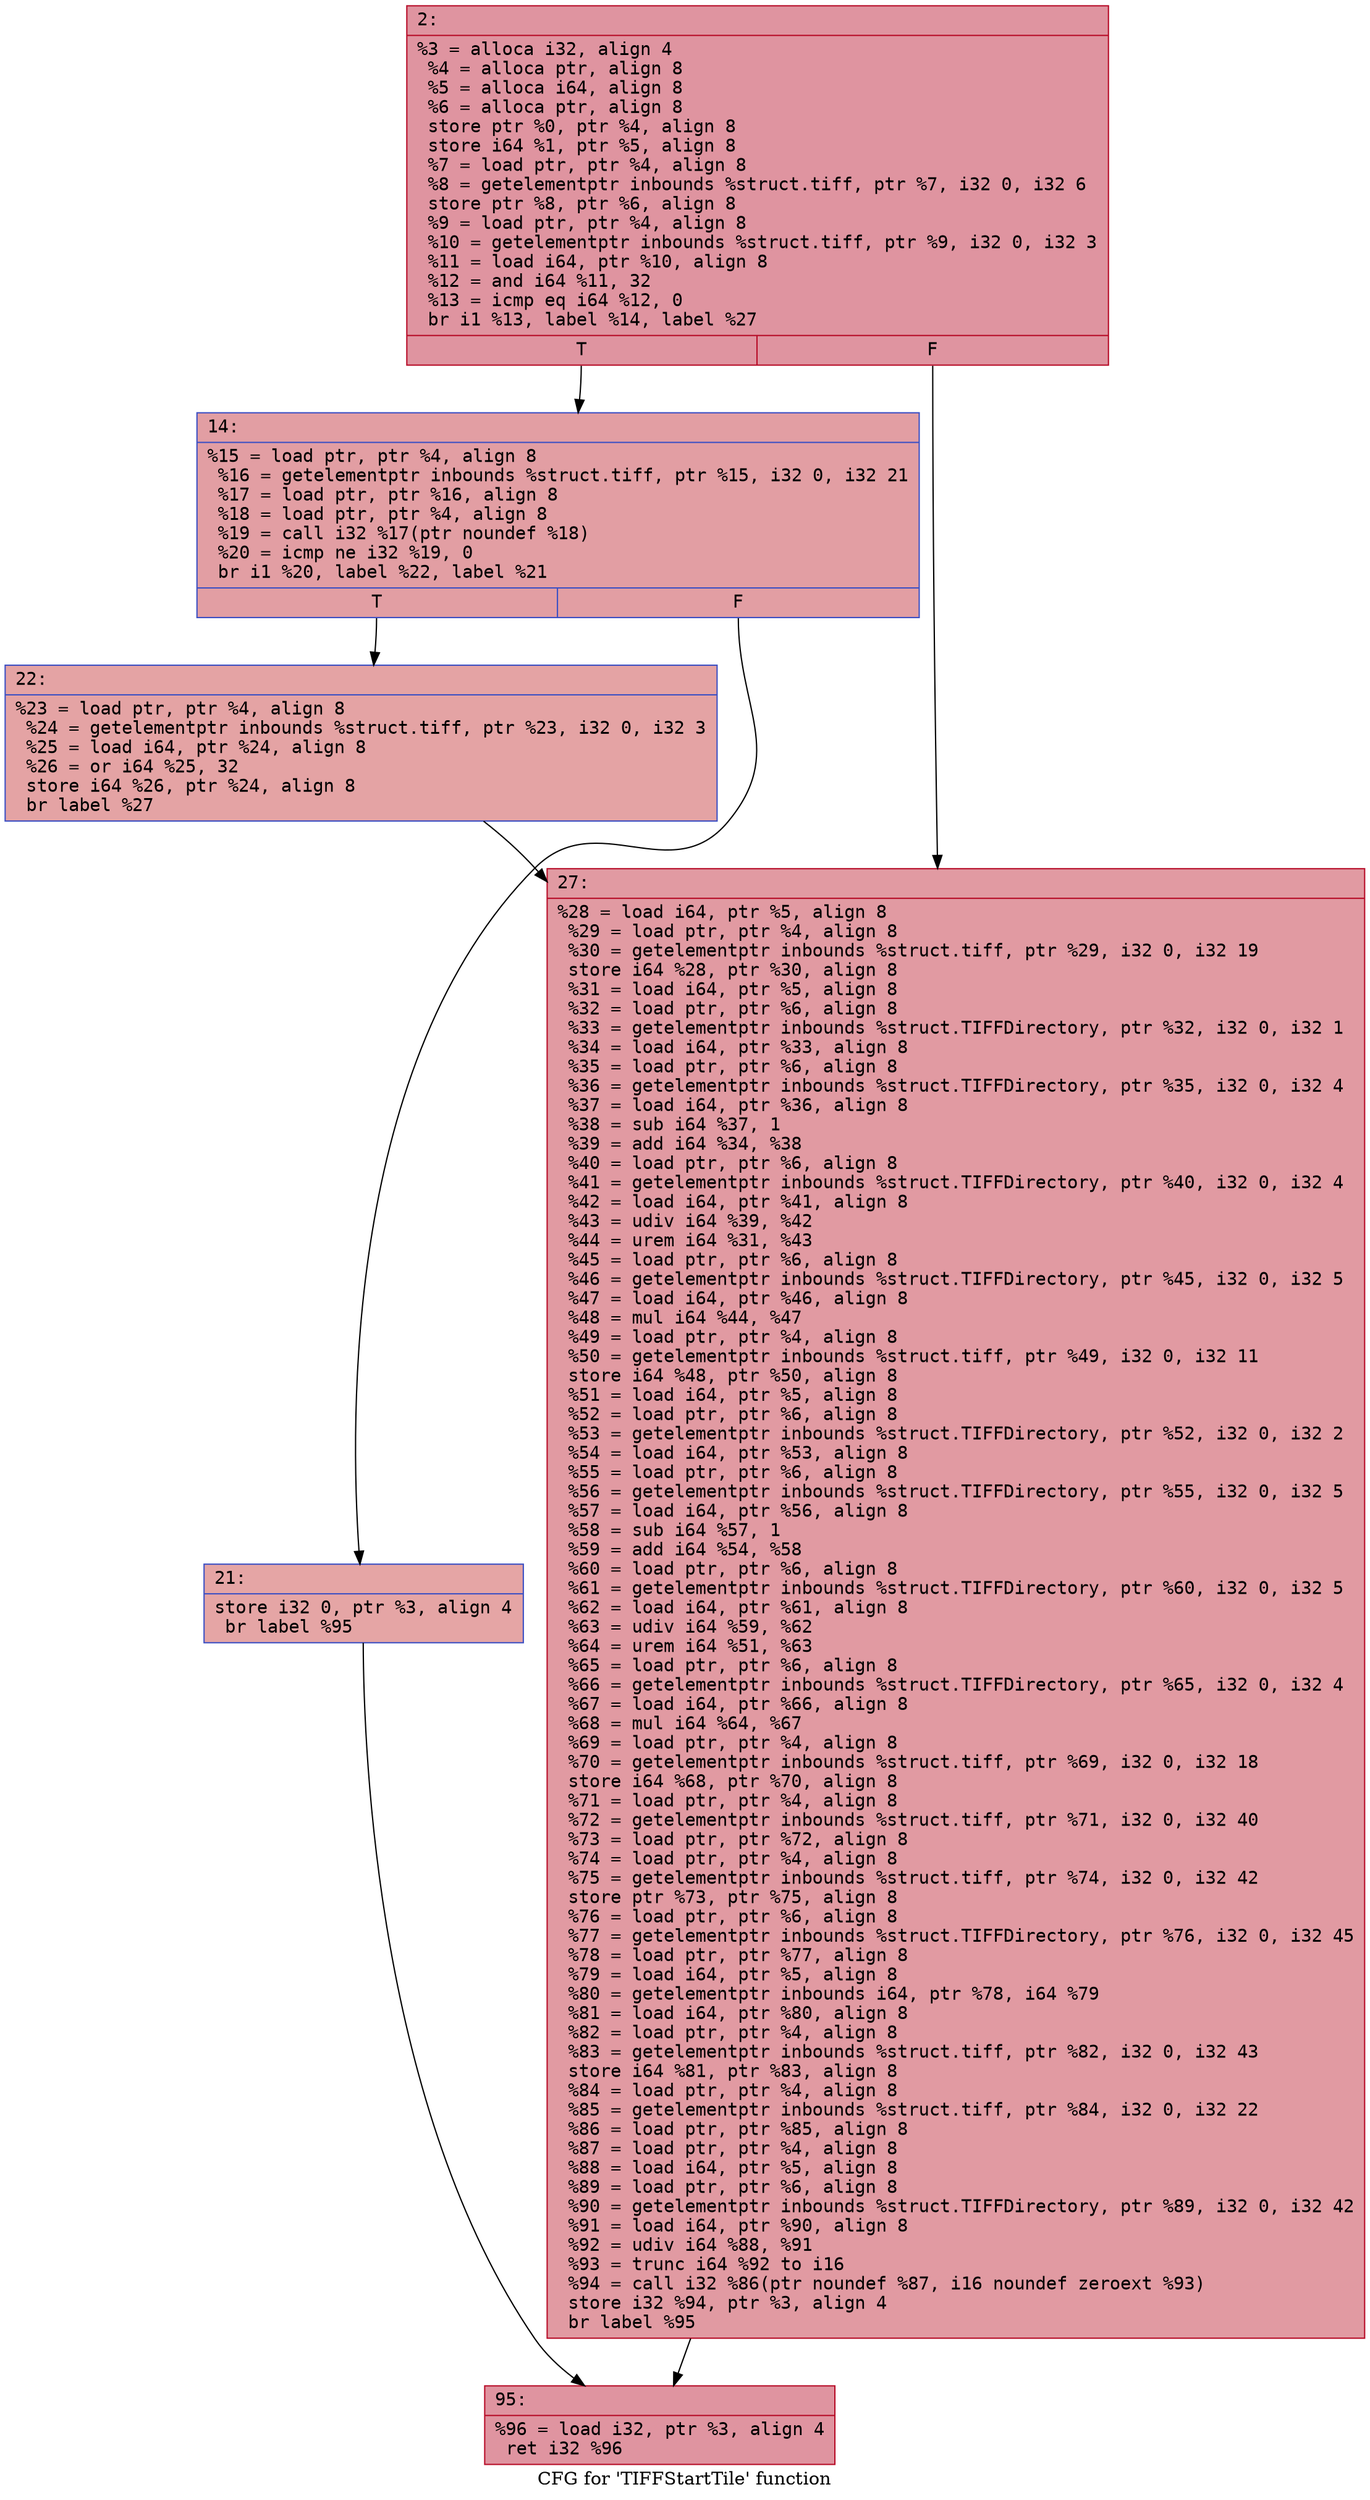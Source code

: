 digraph "CFG for 'TIFFStartTile' function" {
	label="CFG for 'TIFFStartTile' function";

	Node0x600002f144b0 [shape=record,color="#b70d28ff", style=filled, fillcolor="#b70d2870" fontname="Courier",label="{2:\l|  %3 = alloca i32, align 4\l  %4 = alloca ptr, align 8\l  %5 = alloca i64, align 8\l  %6 = alloca ptr, align 8\l  store ptr %0, ptr %4, align 8\l  store i64 %1, ptr %5, align 8\l  %7 = load ptr, ptr %4, align 8\l  %8 = getelementptr inbounds %struct.tiff, ptr %7, i32 0, i32 6\l  store ptr %8, ptr %6, align 8\l  %9 = load ptr, ptr %4, align 8\l  %10 = getelementptr inbounds %struct.tiff, ptr %9, i32 0, i32 3\l  %11 = load i64, ptr %10, align 8\l  %12 = and i64 %11, 32\l  %13 = icmp eq i64 %12, 0\l  br i1 %13, label %14, label %27\l|{<s0>T|<s1>F}}"];
	Node0x600002f144b0:s0 -> Node0x600002f14500[tooltip="2 -> 14\nProbability 50.00%" ];
	Node0x600002f144b0:s1 -> Node0x600002f145f0[tooltip="2 -> 27\nProbability 50.00%" ];
	Node0x600002f14500 [shape=record,color="#3d50c3ff", style=filled, fillcolor="#be242e70" fontname="Courier",label="{14:\l|  %15 = load ptr, ptr %4, align 8\l  %16 = getelementptr inbounds %struct.tiff, ptr %15, i32 0, i32 21\l  %17 = load ptr, ptr %16, align 8\l  %18 = load ptr, ptr %4, align 8\l  %19 = call i32 %17(ptr noundef %18)\l  %20 = icmp ne i32 %19, 0\l  br i1 %20, label %22, label %21\l|{<s0>T|<s1>F}}"];
	Node0x600002f14500:s0 -> Node0x600002f145a0[tooltip="14 -> 22\nProbability 62.50%" ];
	Node0x600002f14500:s1 -> Node0x600002f14550[tooltip="14 -> 21\nProbability 37.50%" ];
	Node0x600002f14550 [shape=record,color="#3d50c3ff", style=filled, fillcolor="#c5333470" fontname="Courier",label="{21:\l|  store i32 0, ptr %3, align 4\l  br label %95\l}"];
	Node0x600002f14550 -> Node0x600002f14640[tooltip="21 -> 95\nProbability 100.00%" ];
	Node0x600002f145a0 [shape=record,color="#3d50c3ff", style=filled, fillcolor="#c32e3170" fontname="Courier",label="{22:\l|  %23 = load ptr, ptr %4, align 8\l  %24 = getelementptr inbounds %struct.tiff, ptr %23, i32 0, i32 3\l  %25 = load i64, ptr %24, align 8\l  %26 = or i64 %25, 32\l  store i64 %26, ptr %24, align 8\l  br label %27\l}"];
	Node0x600002f145a0 -> Node0x600002f145f0[tooltip="22 -> 27\nProbability 100.00%" ];
	Node0x600002f145f0 [shape=record,color="#b70d28ff", style=filled, fillcolor="#bb1b2c70" fontname="Courier",label="{27:\l|  %28 = load i64, ptr %5, align 8\l  %29 = load ptr, ptr %4, align 8\l  %30 = getelementptr inbounds %struct.tiff, ptr %29, i32 0, i32 19\l  store i64 %28, ptr %30, align 8\l  %31 = load i64, ptr %5, align 8\l  %32 = load ptr, ptr %6, align 8\l  %33 = getelementptr inbounds %struct.TIFFDirectory, ptr %32, i32 0, i32 1\l  %34 = load i64, ptr %33, align 8\l  %35 = load ptr, ptr %6, align 8\l  %36 = getelementptr inbounds %struct.TIFFDirectory, ptr %35, i32 0, i32 4\l  %37 = load i64, ptr %36, align 8\l  %38 = sub i64 %37, 1\l  %39 = add i64 %34, %38\l  %40 = load ptr, ptr %6, align 8\l  %41 = getelementptr inbounds %struct.TIFFDirectory, ptr %40, i32 0, i32 4\l  %42 = load i64, ptr %41, align 8\l  %43 = udiv i64 %39, %42\l  %44 = urem i64 %31, %43\l  %45 = load ptr, ptr %6, align 8\l  %46 = getelementptr inbounds %struct.TIFFDirectory, ptr %45, i32 0, i32 5\l  %47 = load i64, ptr %46, align 8\l  %48 = mul i64 %44, %47\l  %49 = load ptr, ptr %4, align 8\l  %50 = getelementptr inbounds %struct.tiff, ptr %49, i32 0, i32 11\l  store i64 %48, ptr %50, align 8\l  %51 = load i64, ptr %5, align 8\l  %52 = load ptr, ptr %6, align 8\l  %53 = getelementptr inbounds %struct.TIFFDirectory, ptr %52, i32 0, i32 2\l  %54 = load i64, ptr %53, align 8\l  %55 = load ptr, ptr %6, align 8\l  %56 = getelementptr inbounds %struct.TIFFDirectory, ptr %55, i32 0, i32 5\l  %57 = load i64, ptr %56, align 8\l  %58 = sub i64 %57, 1\l  %59 = add i64 %54, %58\l  %60 = load ptr, ptr %6, align 8\l  %61 = getelementptr inbounds %struct.TIFFDirectory, ptr %60, i32 0, i32 5\l  %62 = load i64, ptr %61, align 8\l  %63 = udiv i64 %59, %62\l  %64 = urem i64 %51, %63\l  %65 = load ptr, ptr %6, align 8\l  %66 = getelementptr inbounds %struct.TIFFDirectory, ptr %65, i32 0, i32 4\l  %67 = load i64, ptr %66, align 8\l  %68 = mul i64 %64, %67\l  %69 = load ptr, ptr %4, align 8\l  %70 = getelementptr inbounds %struct.tiff, ptr %69, i32 0, i32 18\l  store i64 %68, ptr %70, align 8\l  %71 = load ptr, ptr %4, align 8\l  %72 = getelementptr inbounds %struct.tiff, ptr %71, i32 0, i32 40\l  %73 = load ptr, ptr %72, align 8\l  %74 = load ptr, ptr %4, align 8\l  %75 = getelementptr inbounds %struct.tiff, ptr %74, i32 0, i32 42\l  store ptr %73, ptr %75, align 8\l  %76 = load ptr, ptr %6, align 8\l  %77 = getelementptr inbounds %struct.TIFFDirectory, ptr %76, i32 0, i32 45\l  %78 = load ptr, ptr %77, align 8\l  %79 = load i64, ptr %5, align 8\l  %80 = getelementptr inbounds i64, ptr %78, i64 %79\l  %81 = load i64, ptr %80, align 8\l  %82 = load ptr, ptr %4, align 8\l  %83 = getelementptr inbounds %struct.tiff, ptr %82, i32 0, i32 43\l  store i64 %81, ptr %83, align 8\l  %84 = load ptr, ptr %4, align 8\l  %85 = getelementptr inbounds %struct.tiff, ptr %84, i32 0, i32 22\l  %86 = load ptr, ptr %85, align 8\l  %87 = load ptr, ptr %4, align 8\l  %88 = load i64, ptr %5, align 8\l  %89 = load ptr, ptr %6, align 8\l  %90 = getelementptr inbounds %struct.TIFFDirectory, ptr %89, i32 0, i32 42\l  %91 = load i64, ptr %90, align 8\l  %92 = udiv i64 %88, %91\l  %93 = trunc i64 %92 to i16\l  %94 = call i32 %86(ptr noundef %87, i16 noundef zeroext %93)\l  store i32 %94, ptr %3, align 4\l  br label %95\l}"];
	Node0x600002f145f0 -> Node0x600002f14640[tooltip="27 -> 95\nProbability 100.00%" ];
	Node0x600002f14640 [shape=record,color="#b70d28ff", style=filled, fillcolor="#b70d2870" fontname="Courier",label="{95:\l|  %96 = load i32, ptr %3, align 4\l  ret i32 %96\l}"];
}
